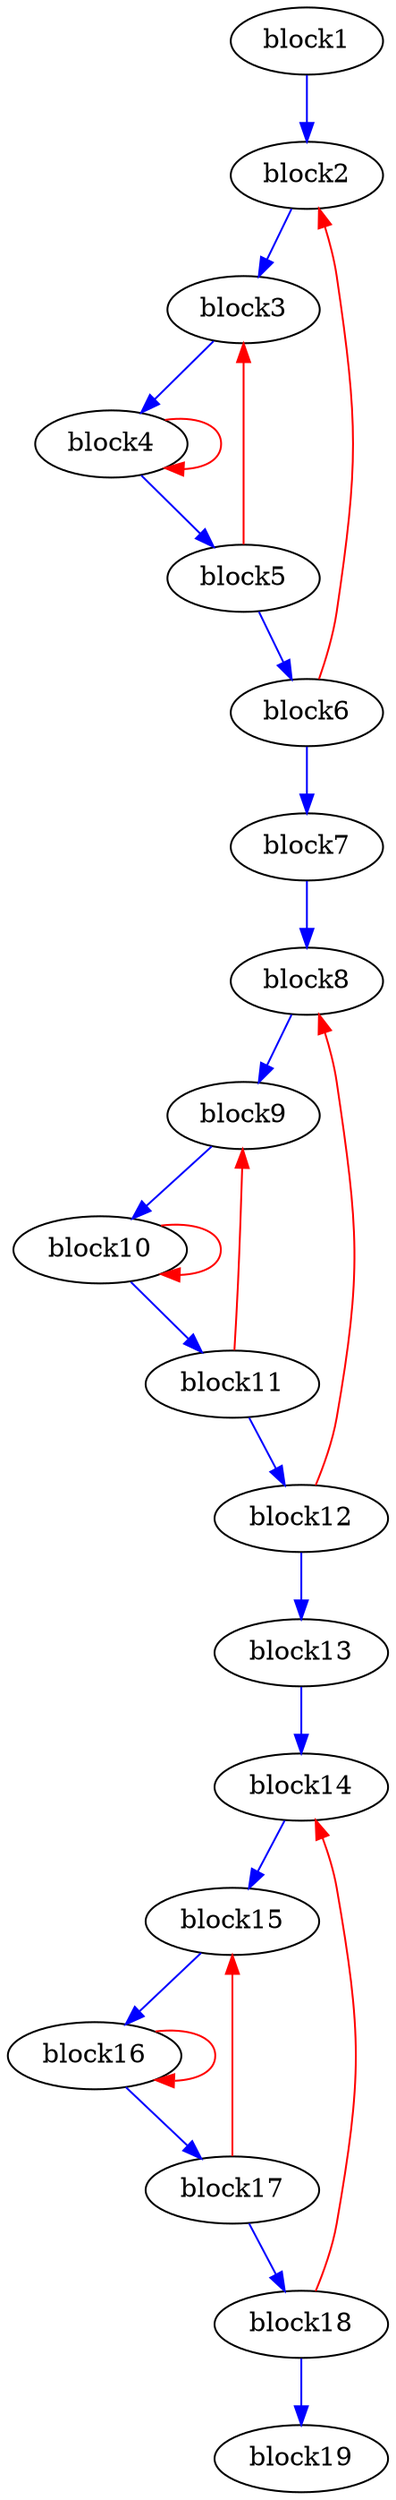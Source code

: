 Digraph G {
	splines=spline;
		"block1";
		"block2";
		"block3";
		"block4";
		"block5";
		"block6";
		"block7";
		"block8";
		"block9";
		"block10";
		"block11";
		"block12";
		"block13";
		"block14";
		"block15";
		"block16";
		"block17";
		"block18";
		"block1" -> "block2" [color = "blue", freq = 1, DSU = 0, MG = ""];
		"block2" -> "block3" [color = "blue", freq = 10, DSU = 1, MG = "9"];
		"block3" -> "block4" [color = "blue", freq = 100, DSU = 1, MG = "6, 9"];
		"block4" -> "block4" [color = "red", freq = 900, DSU = 1, MG = "1"];
		"block4" -> "block5" [color = "blue", freq = 100, DSU = 1, MG = "6, 9"];
		"block5" -> "block3" [color = "red", freq = 90, DSU = 1, MG = "6"];
		"block5" -> "block6" [color = "blue", freq = 10, DSU = 1, MG = "9"];
		"block6" -> "block2" [color = "red", freq = 9, DSU = 1, MG = "9"];
		"block6" -> "block7" [color = "blue", freq = 1, DSU = 0, MG = ""];
		"block7" -> "block8" [color = "blue", freq = 1, DSU = 0, MG = ""];
		"block8" -> "block9" [color = "blue", freq = 10, DSU = 3, MG = "8"];
		"block9" -> "block10" [color = "blue", freq = 100, DSU = 3, MG = "5, 8"];
		"block10" -> "block10" [color = "red", freq = 900, DSU = 3, MG = "3"];
		"block10" -> "block11" [color = "blue", freq = 100, DSU = 3, MG = "5, 8"];
		"block11" -> "block9" [color = "red", freq = 90, DSU = 3, MG = "5"];
		"block11" -> "block12" [color = "blue", freq = 10, DSU = 3, MG = "8"];
		"block12" -> "block8" [color = "red", freq = 9, DSU = 3, MG = "8"];
		"block12" -> "block13" [color = "blue", freq = 1, DSU = 0, MG = ""];
		"block13" -> "block14" [color = "blue", freq = 1, DSU = 0, MG = ""];
		"block14" -> "block15" [color = "blue", freq = 10, DSU = 2, MG = "7"];
		"block15" -> "block16" [color = "blue", freq = 100, DSU = 2, MG = "4, 7"];
		"block16" -> "block16" [color = "red", freq = 900, DSU = 2, MG = "2"];
		"block16" -> "block17" [color = "blue", freq = 100, DSU = 2, MG = "4, 7"];
		"block17" -> "block15" [color = "red", freq = 90, DSU = 2, MG = "4"];
		"block17" -> "block18" [color = "blue", freq = 10, DSU = 2, MG = "7"];
		"block18" -> "block14" [color = "red", freq = 9, DSU = 2, MG = "7"];
		"block18" -> "block19" [color = "blue", freq = 1, DSU = 0, MG = ""];
}